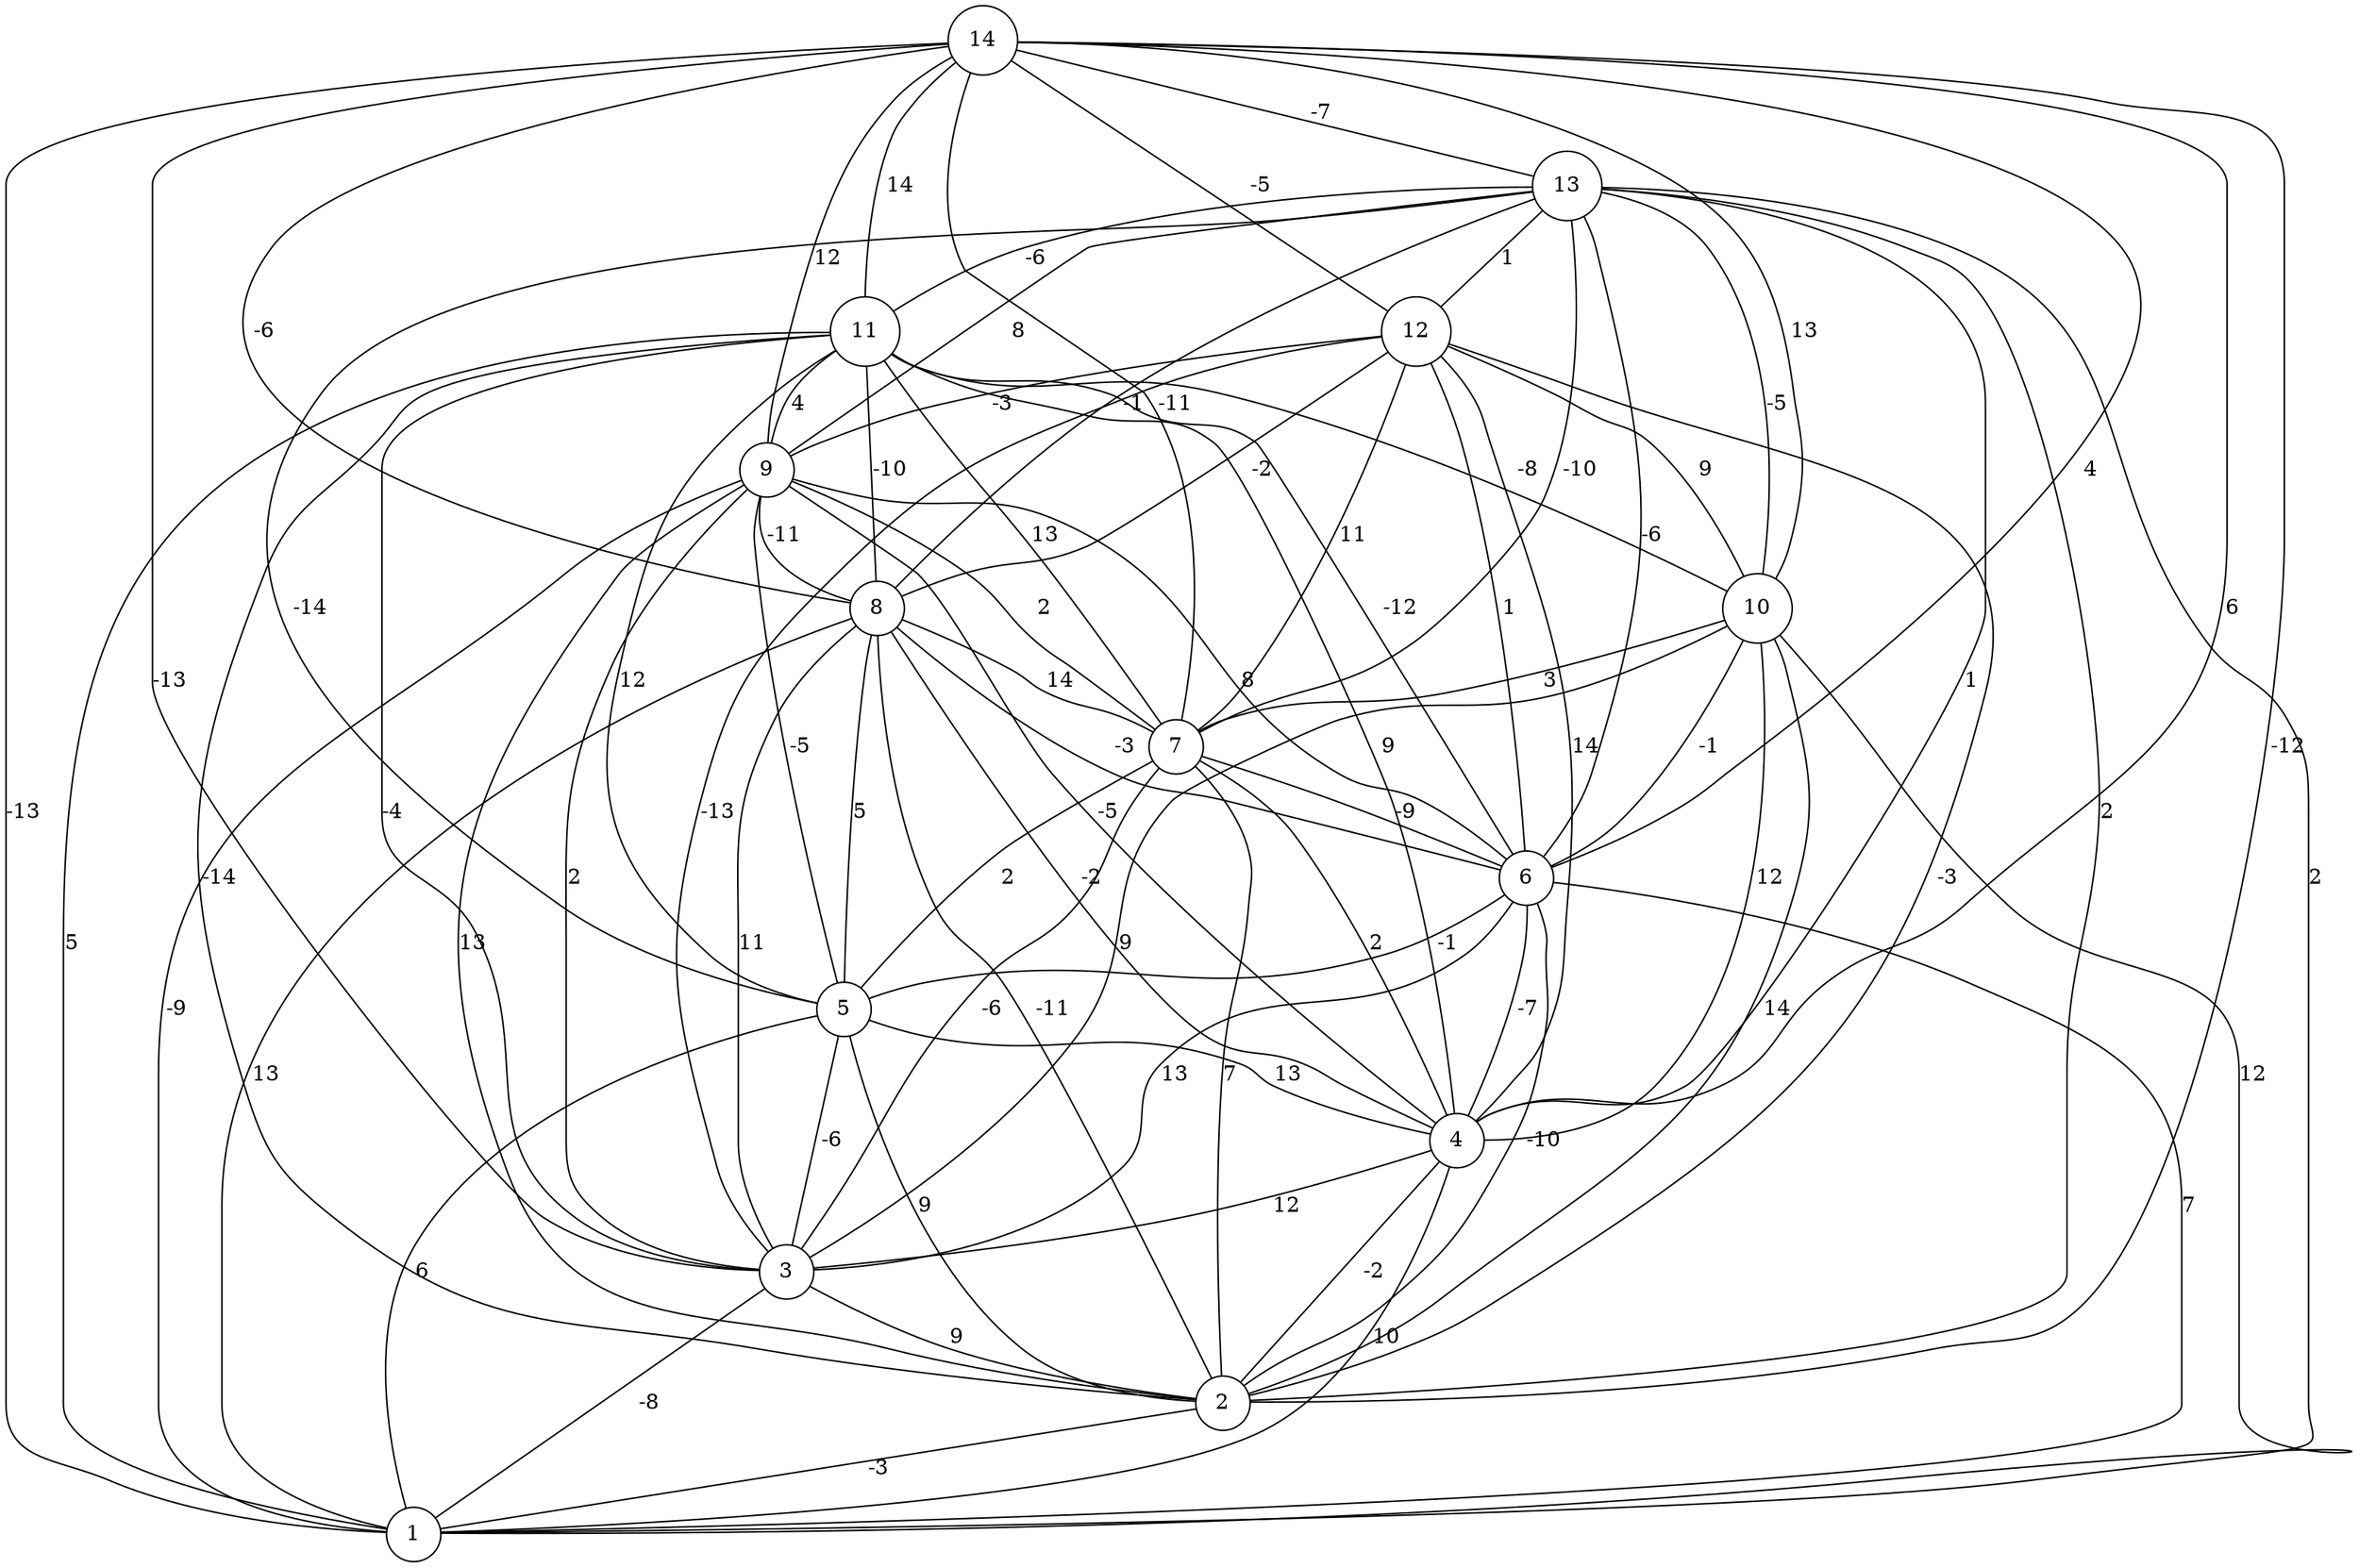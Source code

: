 graph { 
	 fontname="Helvetica,Arial,sans-serif" 
	 node [shape = circle]; 
	 14 -- 1 [label = "-13"];
	 14 -- 2 [label = "-12"];
	 14 -- 3 [label = "-13"];
	 14 -- 4 [label = "6"];
	 14 -- 6 [label = "4"];
	 14 -- 7 [label = "-11"];
	 14 -- 8 [label = "-6"];
	 14 -- 9 [label = "12"];
	 14 -- 10 [label = "13"];
	 14 -- 11 [label = "14"];
	 14 -- 12 [label = "-5"];
	 14 -- 13 [label = "-7"];
	 13 -- 1 [label = "2"];
	 13 -- 2 [label = "2"];
	 13 -- 4 [label = "1"];
	 13 -- 5 [label = "-14"];
	 13 -- 6 [label = "-6"];
	 13 -- 7 [label = "-10"];
	 13 -- 8 [label = "-1"];
	 13 -- 9 [label = "8"];
	 13 -- 10 [label = "-5"];
	 13 -- 11 [label = "-6"];
	 13 -- 12 [label = "1"];
	 12 -- 2 [label = "-3"];
	 12 -- 3 [label = "-13"];
	 12 -- 4 [label = "14"];
	 12 -- 6 [label = "1"];
	 12 -- 7 [label = "11"];
	 12 -- 8 [label = "-2"];
	 12 -- 9 [label = "-3"];
	 12 -- 10 [label = "9"];
	 11 -- 1 [label = "5"];
	 11 -- 2 [label = "-14"];
	 11 -- 3 [label = "-4"];
	 11 -- 4 [label = "9"];
	 11 -- 5 [label = "12"];
	 11 -- 6 [label = "-12"];
	 11 -- 7 [label = "13"];
	 11 -- 8 [label = "-10"];
	 11 -- 9 [label = "4"];
	 11 -- 10 [label = "-8"];
	 10 -- 1 [label = "12"];
	 10 -- 2 [label = "14"];
	 10 -- 3 [label = "9"];
	 10 -- 4 [label = "12"];
	 10 -- 6 [label = "-1"];
	 10 -- 7 [label = "3"];
	 9 -- 1 [label = "-9"];
	 9 -- 2 [label = "13"];
	 9 -- 3 [label = "2"];
	 9 -- 4 [label = "-5"];
	 9 -- 5 [label = "-5"];
	 9 -- 6 [label = "8"];
	 9 -- 7 [label = "2"];
	 9 -- 8 [label = "-11"];
	 8 -- 1 [label = "13"];
	 8 -- 2 [label = "-11"];
	 8 -- 3 [label = "11"];
	 8 -- 4 [label = "-2"];
	 8 -- 5 [label = "5"];
	 8 -- 6 [label = "-3"];
	 8 -- 7 [label = "14"];
	 7 -- 2 [label = "7"];
	 7 -- 3 [label = "-6"];
	 7 -- 4 [label = "2"];
	 7 -- 5 [label = "2"];
	 7 -- 6 [label = "-9"];
	 6 -- 1 [label = "7"];
	 6 -- 2 [label = "-10"];
	 6 -- 3 [label = "13"];
	 6 -- 4 [label = "-7"];
	 6 -- 5 [label = "-1"];
	 5 -- 1 [label = "6"];
	 5 -- 2 [label = "9"];
	 5 -- 3 [label = "-6"];
	 5 -- 4 [label = "13"];
	 4 -- 1 [label = "10"];
	 4 -- 2 [label = "-2"];
	 4 -- 3 [label = "12"];
	 3 -- 1 [label = "-8"];
	 3 -- 2 [label = "9"];
	 2 -- 1 [label = "-3"];
	 1;
	 2;
	 3;
	 4;
	 5;
	 6;
	 7;
	 8;
	 9;
	 10;
	 11;
	 12;
	 13;
	 14;
}
